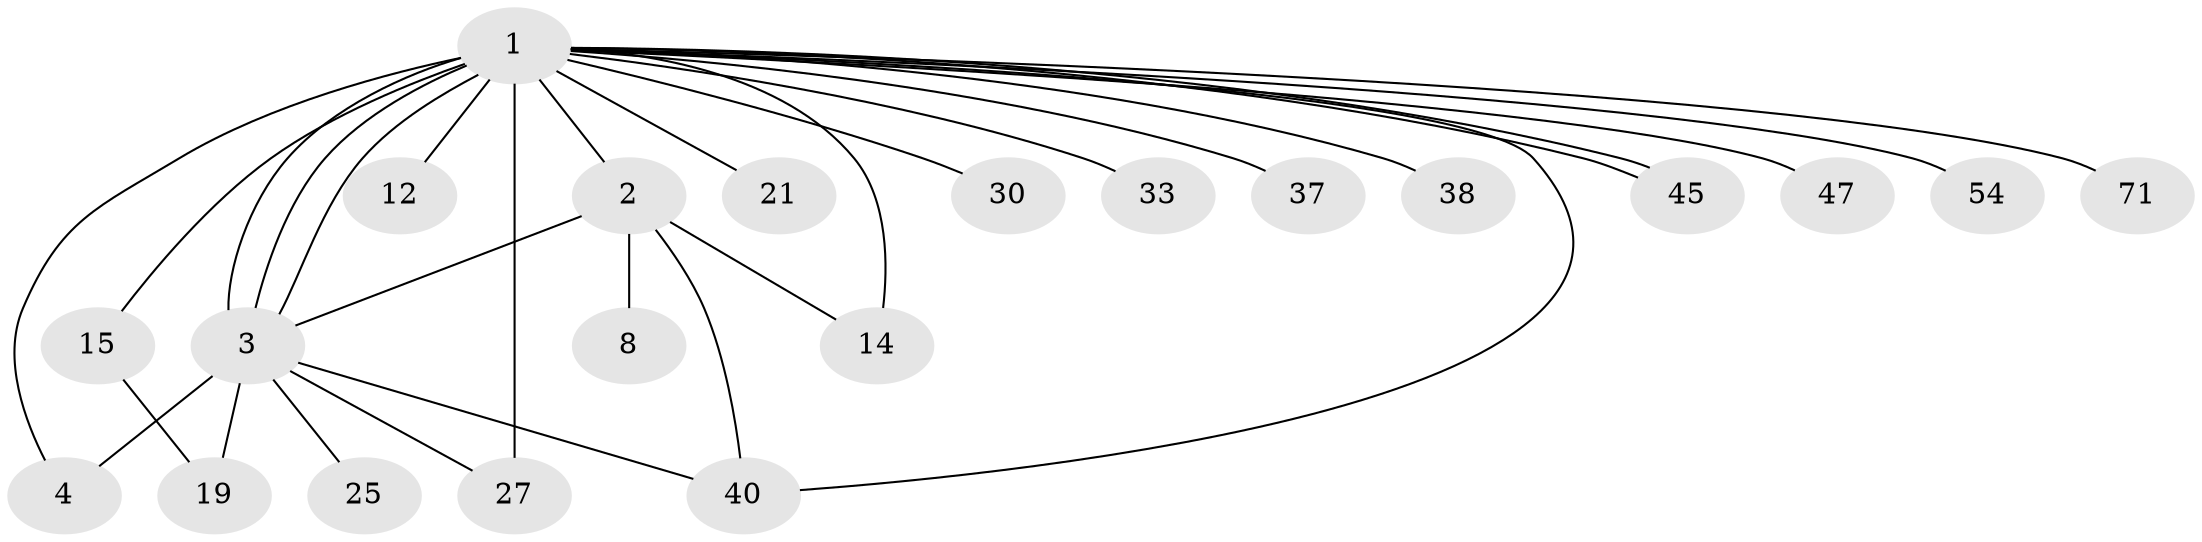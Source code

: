 // original degree distribution, {28: 0.014084507042253521, 5: 0.07042253521126761, 20: 0.014084507042253521, 4: 0.07042253521126761, 6: 0.014084507042253521, 7: 0.014084507042253521, 1: 0.5070422535211268, 2: 0.18309859154929578, 3: 0.11267605633802817}
// Generated by graph-tools (version 1.1) at 2025/18/03/04/25 18:18:15]
// undirected, 21 vertices, 30 edges
graph export_dot {
graph [start="1"]
  node [color=gray90,style=filled];
  1 [super="+18"];
  2;
  3 [super="+7+6+57+50+59+60+66+67+22+16+34+5"];
  4 [super="+11+39+9"];
  8;
  12;
  14 [super="+17"];
  15 [super="+64+31"];
  19 [super="+56+28"];
  21;
  25;
  27 [super="+49"];
  30;
  33;
  37;
  38;
  40 [super="+43"];
  45;
  47;
  54;
  71;
  1 -- 2;
  1 -- 3 [weight=8];
  1 -- 3;
  1 -- 3;
  1 -- 4;
  1 -- 12;
  1 -- 14;
  1 -- 15;
  1 -- 21;
  1 -- 27;
  1 -- 30;
  1 -- 33;
  1 -- 37;
  1 -- 38;
  1 -- 45;
  1 -- 45;
  1 -- 47;
  1 -- 54;
  1 -- 71;
  1 -- 40;
  2 -- 3;
  2 -- 8;
  2 -- 14;
  2 -- 40;
  3 -- 19;
  3 -- 25;
  3 -- 4 [weight=3];
  3 -- 40;
  3 -- 27;
  15 -- 19;
}
